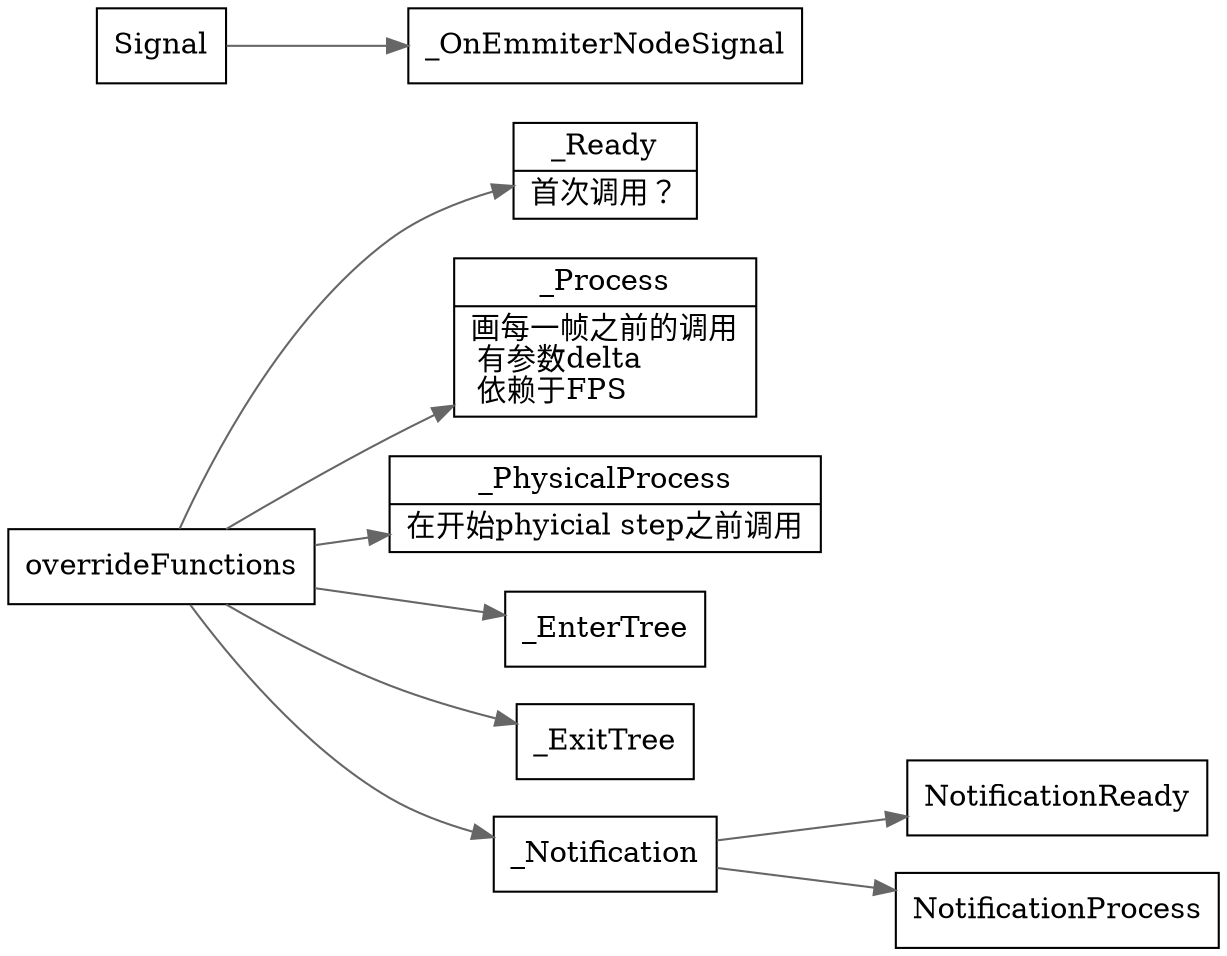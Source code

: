 digraph nodecallback {
  node[shape=box];
  edge[color=gray40];
  newrank=true;
  rankdir=LR;
  _Ready[
    shape="record";
    label="{{
      _Ready|
      首次调用？
    }}";
  ];
  _Process[
    shape="record";
    label="{{
      _Process|
      画每一帧之前的调用\l 
      有参数delta\l
      依赖于FPS\l
    }}";
  ];
  _PhysicalProcess[
    shape="record";
    label="{{
      _PhysicalProcess|
      在开始phyicial step之前调用\l
    }}";
  ];

  overrideFunctions -> {
    _EnterTree;
    _Ready;
    _ExitTree;
    _Process;
    _PhysicalProcess;
    _Notification;
  }
  _Notification -> {
    NotificationReady;
    NotificationProcess;
  }
  Signal -> _OnEmmiterNodeSignal;
}
